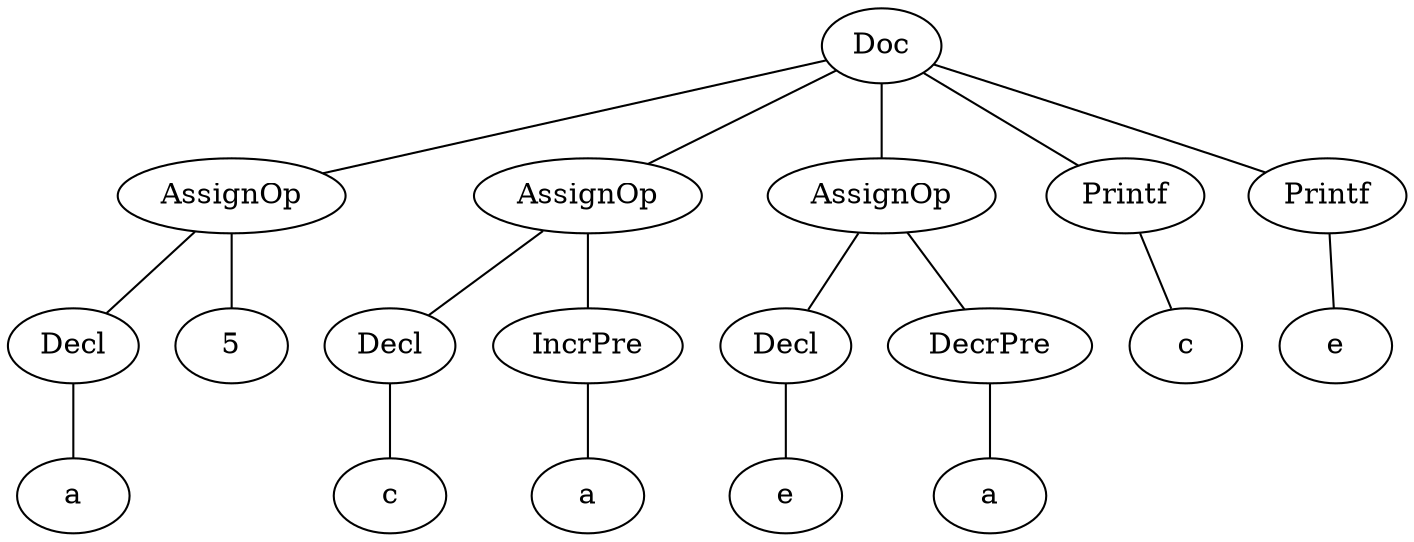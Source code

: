 graph G {
1 [label=Doc];
2 [label=AssignOp];
3 [label=Decl];
4 [label=a];
3 -- 4;
2 -- 3;
5 [label=5];
2 -- 5;
1 -- 2;
6 [label=AssignOp];
7 [label=Decl];
8 [label=c];
7 -- 8;
6 -- 7;
9 [label=IncrPre];
10 [label=a];
9 -- 10;
6 -- 9;
1 -- 6;
11 [label=AssignOp];
12 [label=Decl];
13 [label=e];
12 -- 13;
11 -- 12;
14 [label=DecrPre];
15 [label=a];
14 -- 15;
11 -- 14;
1 -- 11;
16 [label=Printf];
17 [label=c];
16 -- 17;
1 -- 16;
18 [label=Printf];
19 [label=e];
18 -- 19;
1 -- 18;
}
